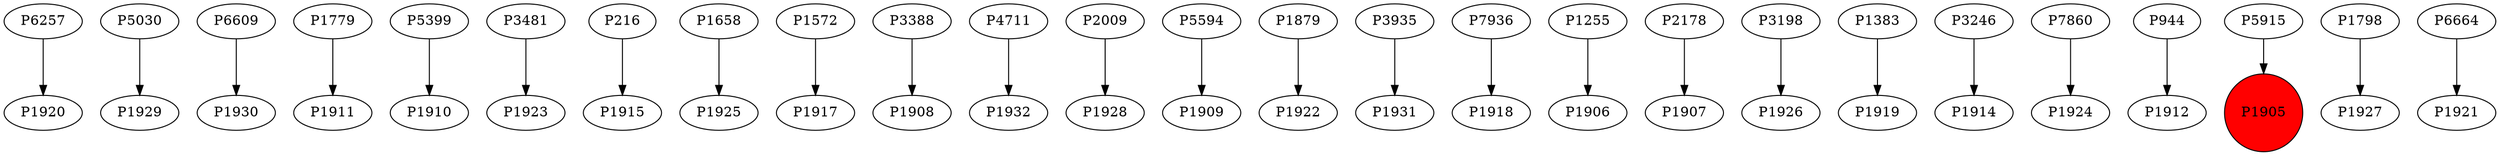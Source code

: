 digraph {
	P6257 -> P1920
	P5030 -> P1929
	P6609 -> P1930
	P1779 -> P1911
	P5399 -> P1910
	P3481 -> P1923
	P216 -> P1915
	P1658 -> P1925
	P1572 -> P1917
	P3388 -> P1908
	P4711 -> P1932
	P2009 -> P1928
	P5594 -> P1909
	P1879 -> P1922
	P3935 -> P1931
	P7936 -> P1918
	P1255 -> P1906
	P2178 -> P1907
	P3198 -> P1926
	P1383 -> P1919
	P3246 -> P1914
	P7860 -> P1924
	P944 -> P1912
	P5915 -> P1905
	P1798 -> P1927
	P6664 -> P1921
	P1905 [shape=circle]
	P1905 [style=filled]
	P1905 [fillcolor=red]
}